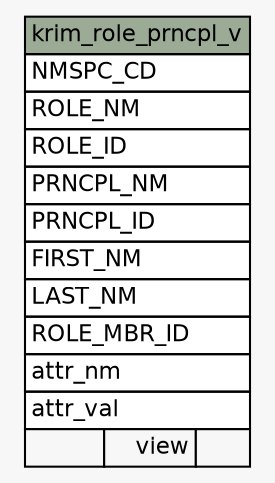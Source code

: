 // dot 2.28.0 on Mac OS X 10.7.2
// SchemaSpy rev 590
digraph "krim_role_prncpl_v" {
  graph [
    rankdir="RL"
    bgcolor="#f7f7f7"
    nodesep="0.18"
    ranksep="0.46"
    fontname="Helvetica"
    fontsize="11"
  ];
  node [
    fontname="Helvetica"
    fontsize="11"
    shape="plaintext"
  ];
  edge [
    arrowsize="0.8"
  ];
  "krim_role_prncpl_v" [
    label=<
    <TABLE BORDER="0" CELLBORDER="1" CELLSPACING="0" BGCOLOR="#ffffff">
      <TR><TD COLSPAN="3" BGCOLOR="#9bab96" ALIGN="CENTER">krim_role_prncpl_v</TD></TR>
      <TR><TD PORT="NMSPC_CD" COLSPAN="3" ALIGN="LEFT">NMSPC_CD</TD></TR>
      <TR><TD PORT="ROLE_NM" COLSPAN="3" ALIGN="LEFT">ROLE_NM</TD></TR>
      <TR><TD PORT="ROLE_ID" COLSPAN="3" ALIGN="LEFT">ROLE_ID</TD></TR>
      <TR><TD PORT="PRNCPL_NM" COLSPAN="3" ALIGN="LEFT">PRNCPL_NM</TD></TR>
      <TR><TD PORT="PRNCPL_ID" COLSPAN="3" ALIGN="LEFT">PRNCPL_ID</TD></TR>
      <TR><TD PORT="FIRST_NM" COLSPAN="3" ALIGN="LEFT">FIRST_NM</TD></TR>
      <TR><TD PORT="LAST_NM" COLSPAN="3" ALIGN="LEFT">LAST_NM</TD></TR>
      <TR><TD PORT="ROLE_MBR_ID" COLSPAN="3" ALIGN="LEFT">ROLE_MBR_ID</TD></TR>
      <TR><TD PORT="attr_nm" COLSPAN="3" ALIGN="LEFT">attr_nm</TD></TR>
      <TR><TD PORT="attr_val" COLSPAN="3" ALIGN="LEFT">attr_val</TD></TR>
      <TR><TD ALIGN="LEFT" BGCOLOR="#f7f7f7">  </TD><TD ALIGN="RIGHT" BGCOLOR="#f7f7f7">view</TD><TD ALIGN="RIGHT" BGCOLOR="#f7f7f7">  </TD></TR>
    </TABLE>>
    URL="tables/krim_role_prncpl_v.html"
    tooltip="krim_role_prncpl_v"
  ];
}

